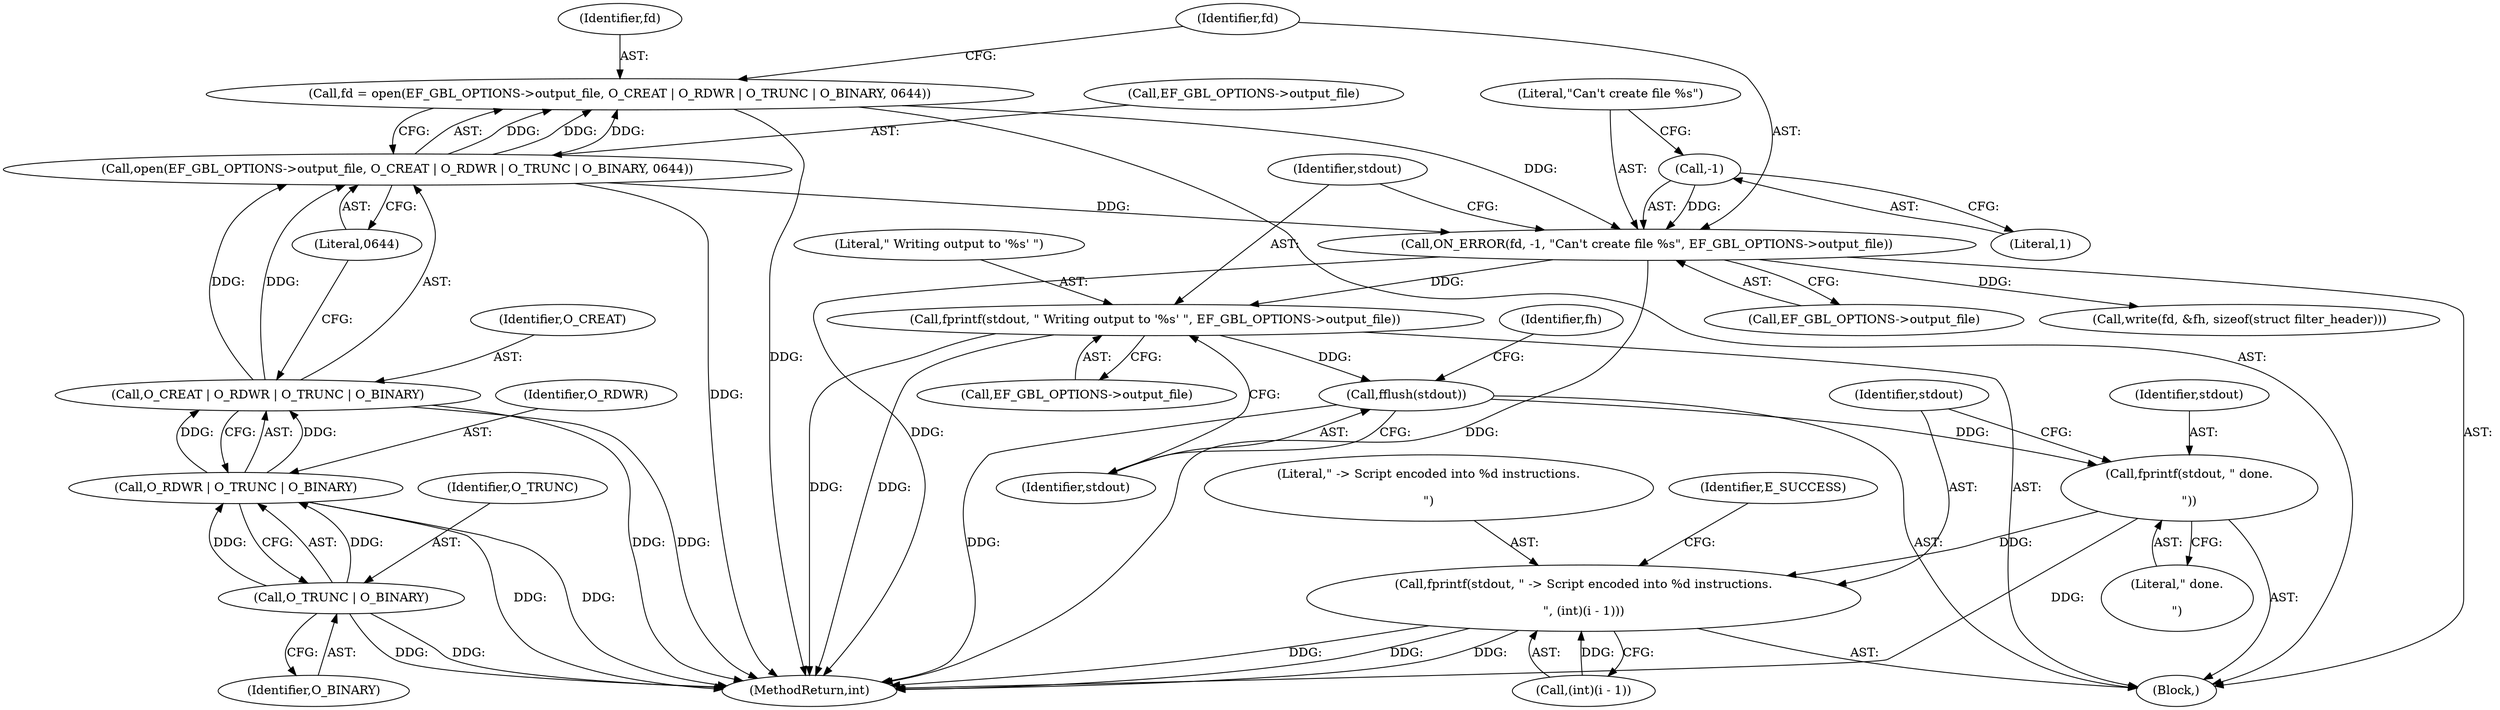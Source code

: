 digraph "0_ettercap_626dc56686f15f2dda13c48f78c2a666cb6d8506_1@API" {
"1000157" [label="(Call,fprintf(stdout, \" Writing output to \'%s\' \", EF_GBL_OPTIONS->output_file))"];
"1000149" [label="(Call,ON_ERROR(fd, -1, \"Can't create file %s\", EF_GBL_OPTIONS->output_file))"];
"1000135" [label="(Call,fd = open(EF_GBL_OPTIONS->output_file, O_CREAT | O_RDWR | O_TRUNC | O_BINARY, 0644))"];
"1000137" [label="(Call,open(EF_GBL_OPTIONS->output_file, O_CREAT | O_RDWR | O_TRUNC | O_BINARY, 0644))"];
"1000141" [label="(Call,O_CREAT | O_RDWR | O_TRUNC | O_BINARY)"];
"1000143" [label="(Call,O_RDWR | O_TRUNC | O_BINARY)"];
"1000145" [label="(Call,O_TRUNC | O_BINARY)"];
"1000151" [label="(Call,-1)"];
"1000163" [label="(Call,fflush(stdout))"];
"1000234" [label="(Call,fprintf(stdout, \" done.\n\n\"))"];
"1000237" [label="(Call,fprintf(stdout, \" -> Script encoded into %d instructions.\n\n\", (int)(i - 1)))"];
"1000238" [label="(Identifier,stdout)"];
"1000164" [label="(Identifier,stdout)"];
"1000138" [label="(Call,EF_GBL_OPTIONS->output_file)"];
"1000160" [label="(Call,EF_GBL_OPTIONS->output_file)"];
"1000159" [label="(Literal,\" Writing output to \'%s\' \")"];
"1000149" [label="(Call,ON_ERROR(fd, -1, \"Can't create file %s\", EF_GBL_OPTIONS->output_file))"];
"1000239" [label="(Literal,\" -> Script encoded into %d instructions.\n\n\")"];
"1000153" [label="(Literal,\"Can't create file %s\")"];
"1000141" [label="(Call,O_CREAT | O_RDWR | O_TRUNC | O_BINARY)"];
"1000234" [label="(Call,fprintf(stdout, \" done.\n\n\"))"];
"1000163" [label="(Call,fflush(stdout))"];
"1000193" [label="(Call,write(fd, &fh, sizeof(struct filter_header)))"];
"1000236" [label="(Literal,\" done.\n\n\")"];
"1000157" [label="(Call,fprintf(stdout, \" Writing output to \'%s\' \", EF_GBL_OPTIONS->output_file))"];
"1000146" [label="(Identifier,O_TRUNC)"];
"1000150" [label="(Identifier,fd)"];
"1000136" [label="(Identifier,fd)"];
"1000144" [label="(Identifier,O_RDWR)"];
"1000145" [label="(Call,O_TRUNC | O_BINARY)"];
"1000158" [label="(Identifier,stdout)"];
"1000152" [label="(Literal,1)"];
"1000246" [label="(Identifier,E_SUCCESS)"];
"1000154" [label="(Call,EF_GBL_OPTIONS->output_file)"];
"1000151" [label="(Call,-1)"];
"1000240" [label="(Call,(int)(i - 1))"];
"1000167" [label="(Identifier,fh)"];
"1000109" [label="(Block,)"];
"1000148" [label="(Literal,0644)"];
"1000147" [label="(Identifier,O_BINARY)"];
"1000142" [label="(Identifier,O_CREAT)"];
"1000237" [label="(Call,fprintf(stdout, \" -> Script encoded into %d instructions.\n\n\", (int)(i - 1)))"];
"1000143" [label="(Call,O_RDWR | O_TRUNC | O_BINARY)"];
"1000135" [label="(Call,fd = open(EF_GBL_OPTIONS->output_file, O_CREAT | O_RDWR | O_TRUNC | O_BINARY, 0644))"];
"1000247" [label="(MethodReturn,int)"];
"1000235" [label="(Identifier,stdout)"];
"1000137" [label="(Call,open(EF_GBL_OPTIONS->output_file, O_CREAT | O_RDWR | O_TRUNC | O_BINARY, 0644))"];
"1000157" -> "1000109"  [label="AST: "];
"1000157" -> "1000160"  [label="CFG: "];
"1000158" -> "1000157"  [label="AST: "];
"1000159" -> "1000157"  [label="AST: "];
"1000160" -> "1000157"  [label="AST: "];
"1000164" -> "1000157"  [label="CFG: "];
"1000157" -> "1000247"  [label="DDG: "];
"1000157" -> "1000247"  [label="DDG: "];
"1000149" -> "1000157"  [label="DDG: "];
"1000157" -> "1000163"  [label="DDG: "];
"1000149" -> "1000109"  [label="AST: "];
"1000149" -> "1000154"  [label="CFG: "];
"1000150" -> "1000149"  [label="AST: "];
"1000151" -> "1000149"  [label="AST: "];
"1000153" -> "1000149"  [label="AST: "];
"1000154" -> "1000149"  [label="AST: "];
"1000158" -> "1000149"  [label="CFG: "];
"1000149" -> "1000247"  [label="DDG: "];
"1000149" -> "1000247"  [label="DDG: "];
"1000135" -> "1000149"  [label="DDG: "];
"1000151" -> "1000149"  [label="DDG: "];
"1000137" -> "1000149"  [label="DDG: "];
"1000149" -> "1000193"  [label="DDG: "];
"1000135" -> "1000109"  [label="AST: "];
"1000135" -> "1000137"  [label="CFG: "];
"1000136" -> "1000135"  [label="AST: "];
"1000137" -> "1000135"  [label="AST: "];
"1000150" -> "1000135"  [label="CFG: "];
"1000135" -> "1000247"  [label="DDG: "];
"1000137" -> "1000135"  [label="DDG: "];
"1000137" -> "1000135"  [label="DDG: "];
"1000137" -> "1000135"  [label="DDG: "];
"1000137" -> "1000148"  [label="CFG: "];
"1000138" -> "1000137"  [label="AST: "];
"1000141" -> "1000137"  [label="AST: "];
"1000148" -> "1000137"  [label="AST: "];
"1000137" -> "1000247"  [label="DDG: "];
"1000141" -> "1000137"  [label="DDG: "];
"1000141" -> "1000137"  [label="DDG: "];
"1000141" -> "1000143"  [label="CFG: "];
"1000142" -> "1000141"  [label="AST: "];
"1000143" -> "1000141"  [label="AST: "];
"1000148" -> "1000141"  [label="CFG: "];
"1000141" -> "1000247"  [label="DDG: "];
"1000141" -> "1000247"  [label="DDG: "];
"1000143" -> "1000141"  [label="DDG: "];
"1000143" -> "1000141"  [label="DDG: "];
"1000143" -> "1000145"  [label="CFG: "];
"1000144" -> "1000143"  [label="AST: "];
"1000145" -> "1000143"  [label="AST: "];
"1000143" -> "1000247"  [label="DDG: "];
"1000143" -> "1000247"  [label="DDG: "];
"1000145" -> "1000143"  [label="DDG: "];
"1000145" -> "1000143"  [label="DDG: "];
"1000145" -> "1000147"  [label="CFG: "];
"1000146" -> "1000145"  [label="AST: "];
"1000147" -> "1000145"  [label="AST: "];
"1000145" -> "1000247"  [label="DDG: "];
"1000145" -> "1000247"  [label="DDG: "];
"1000151" -> "1000152"  [label="CFG: "];
"1000152" -> "1000151"  [label="AST: "];
"1000153" -> "1000151"  [label="CFG: "];
"1000163" -> "1000109"  [label="AST: "];
"1000163" -> "1000164"  [label="CFG: "];
"1000164" -> "1000163"  [label="AST: "];
"1000167" -> "1000163"  [label="CFG: "];
"1000163" -> "1000247"  [label="DDG: "];
"1000163" -> "1000234"  [label="DDG: "];
"1000234" -> "1000109"  [label="AST: "];
"1000234" -> "1000236"  [label="CFG: "];
"1000235" -> "1000234"  [label="AST: "];
"1000236" -> "1000234"  [label="AST: "];
"1000238" -> "1000234"  [label="CFG: "];
"1000234" -> "1000247"  [label="DDG: "];
"1000234" -> "1000237"  [label="DDG: "];
"1000237" -> "1000109"  [label="AST: "];
"1000237" -> "1000240"  [label="CFG: "];
"1000238" -> "1000237"  [label="AST: "];
"1000239" -> "1000237"  [label="AST: "];
"1000240" -> "1000237"  [label="AST: "];
"1000246" -> "1000237"  [label="CFG: "];
"1000237" -> "1000247"  [label="DDG: "];
"1000237" -> "1000247"  [label="DDG: "];
"1000237" -> "1000247"  [label="DDG: "];
"1000240" -> "1000237"  [label="DDG: "];
}
